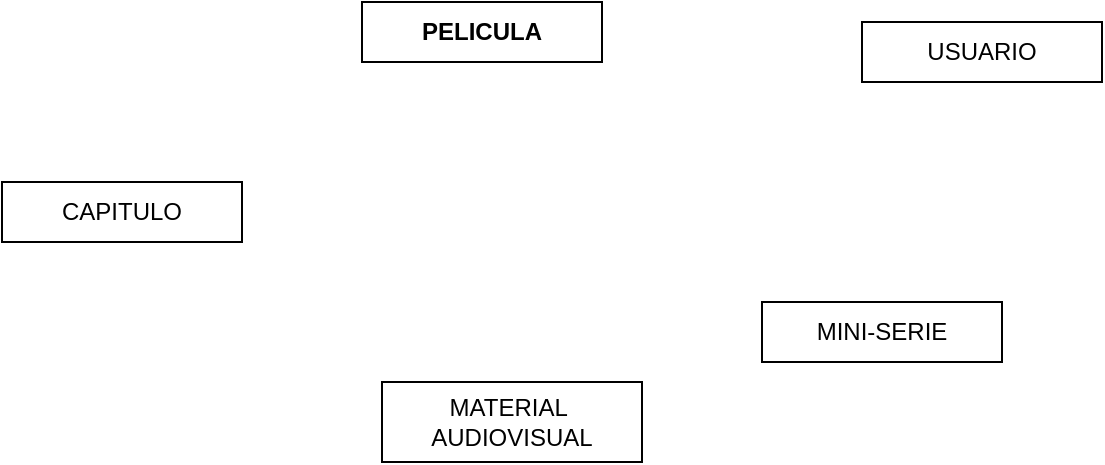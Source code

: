 <mxfile version="24.7.13">
  <diagram name="Página-1" id="zNmXv9yLppva4Jgc_3MA">
    <mxGraphModel dx="1290" dy="617" grid="1" gridSize="10" guides="1" tooltips="1" connect="1" arrows="1" fold="1" page="1" pageScale="1" pageWidth="827" pageHeight="1169" math="0" shadow="0">
      <root>
        <mxCell id="0" />
        <mxCell id="1" parent="0" />
        <mxCell id="EkAaGMqCYUGxByEIw1Pd-1" value="PELICULA" style="rounded=0;whiteSpace=wrap;html=1;fontStyle=1" vertex="1" parent="1">
          <mxGeometry x="230" y="140" width="120" height="30" as="geometry" />
        </mxCell>
        <mxCell id="EkAaGMqCYUGxByEIw1Pd-2" value="USUARIO" style="rounded=0;whiteSpace=wrap;html=1;fontStyle=0" vertex="1" parent="1">
          <mxGeometry x="480" y="150" width="120" height="30" as="geometry" />
        </mxCell>
        <mxCell id="EkAaGMqCYUGxByEIw1Pd-3" value="CAPITULO" style="rounded=0;whiteSpace=wrap;html=1;" vertex="1" parent="1">
          <mxGeometry x="50" y="230" width="120" height="30" as="geometry" />
        </mxCell>
        <mxCell id="EkAaGMqCYUGxByEIw1Pd-4" value="MINI-SERIE" style="rounded=0;whiteSpace=wrap;html=1;" vertex="1" parent="1">
          <mxGeometry x="430" y="290" width="120" height="30" as="geometry" />
        </mxCell>
        <mxCell id="EkAaGMqCYUGxByEIw1Pd-5" value="MATERIAL&amp;nbsp;&lt;div&gt;AUDIOVISUAL&lt;/div&gt;" style="rounded=0;whiteSpace=wrap;html=1;" vertex="1" parent="1">
          <mxGeometry x="240" y="330" width="130" height="40" as="geometry" />
        </mxCell>
      </root>
    </mxGraphModel>
  </diagram>
</mxfile>
